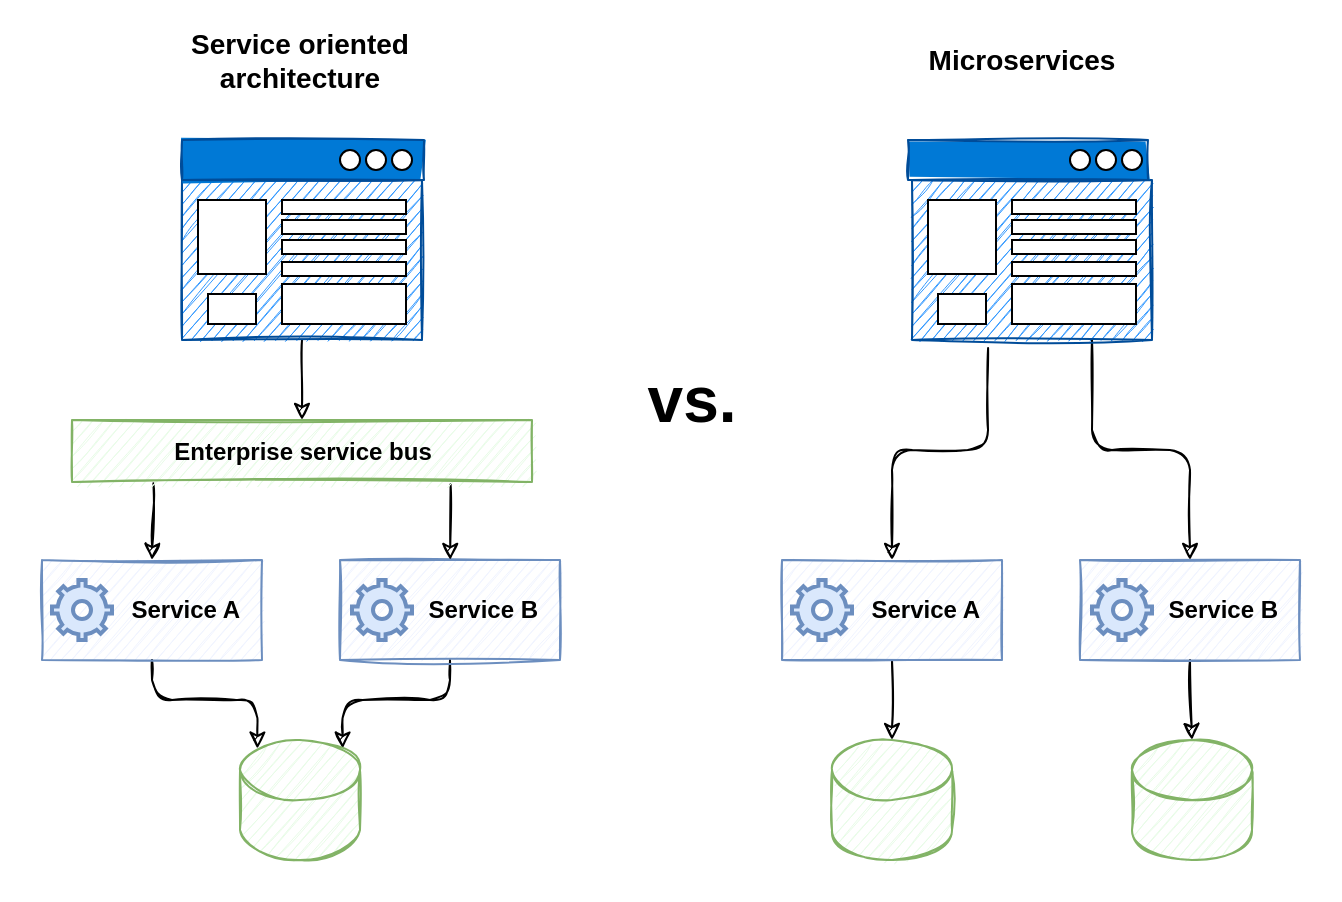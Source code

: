 <mxfile version="13.9.9" type="device"><diagram id="FCCemyp3I9G7vuMb8-Q_" name="soa-vs-microservices"><mxGraphModel dx="1072" dy="792" grid="1" gridSize="10" guides="1" tooltips="1" connect="1" arrows="1" fold="1" page="1" pageScale="1" pageWidth="850" pageHeight="1100" math="0" shadow="0"><root><mxCell id="0"/><mxCell id="1" parent="0"/><mxCell id="Lkasd60uAX62nH7_nChF-108" value="" style="rounded=0;whiteSpace=wrap;html=1;sketch=0;gradientColor=none;fontSize=32;align=right;strokeColor=none;" parent="1" vertex="1"><mxGeometry x="90" y="150" width="670" height="450" as="geometry"/></mxCell><mxCell id="Lkasd60uAX62nH7_nChF-76" style="edgeStyle=orthogonalEdgeStyle;rounded=1;sketch=1;orthogonalLoop=1;jettySize=auto;html=1;exitX=0.5;exitY=1;exitDx=0;exitDy=0;entryX=0.145;entryY=0;entryDx=0;entryDy=4.35;entryPerimeter=0;" parent="1" source="Lkasd60uAX62nH7_nChF-57" target="Lkasd60uAX62nH7_nChF-74" edge="1"><mxGeometry relative="1" as="geometry"/></mxCell><mxCell id="Lkasd60uAX62nH7_nChF-57" value="Service A" style="html=1;sketch=1;strokeColor=#6c8ebf;fontStyle=1;labelBackgroundColor=none;fillColor=#F0F4FF;align=right;spacingRight=10;" parent="1" vertex="1"><mxGeometry x="111" y="430" width="110" height="50" as="geometry"/></mxCell><mxCell id="Lkasd60uAX62nH7_nChF-77" style="edgeStyle=orthogonalEdgeStyle;rounded=1;sketch=1;orthogonalLoop=1;jettySize=auto;html=1;exitX=0.5;exitY=1;exitDx=0;exitDy=0;entryX=0.855;entryY=0;entryDx=0;entryDy=4.35;entryPerimeter=0;" parent="1" source="Lkasd60uAX62nH7_nChF-58" target="Lkasd60uAX62nH7_nChF-74" edge="1"><mxGeometry relative="1" as="geometry"/></mxCell><mxCell id="Lkasd60uAX62nH7_nChF-58" value="Service B" style="html=1;sketch=1;strokeColor=#6c8ebf;fontStyle=1;labelBackgroundColor=none;fillColor=#F0F4FF;align=right;spacingRight=10;" parent="1" vertex="1"><mxGeometry x="260" y="430" width="110" height="50" as="geometry"/></mxCell><mxCell id="Lkasd60uAX62nH7_nChF-72" style="rounded=0;sketch=1;orthogonalLoop=1;jettySize=auto;html=1;exitX=0.177;exitY=1.022;exitDx=0;exitDy=0;entryX=0.5;entryY=0;entryDx=0;entryDy=0;exitPerimeter=0;" parent="1" source="Lkasd60uAX62nH7_nChF-59" target="Lkasd60uAX62nH7_nChF-57" edge="1"><mxGeometry relative="1" as="geometry"/></mxCell><mxCell id="Lkasd60uAX62nH7_nChF-73" style="rounded=0;sketch=1;orthogonalLoop=1;jettySize=auto;html=1;exitX=0.823;exitY=1.037;exitDx=0;exitDy=0;exitPerimeter=0;" parent="1" source="Lkasd60uAX62nH7_nChF-59" target="Lkasd60uAX62nH7_nChF-58" edge="1"><mxGeometry relative="1" as="geometry"/></mxCell><mxCell id="Lkasd60uAX62nH7_nChF-59" value="Enterprise service bus" style="html=1;strokeColor=#82b366;sketch=1;fontStyle=1;labelBackgroundColor=none;fillColor=#E8FCE7;" parent="1" vertex="1"><mxGeometry x="126" y="360" width="230" height="31" as="geometry"/></mxCell><mxCell id="Lkasd60uAX62nH7_nChF-71" style="rounded=0;orthogonalLoop=1;jettySize=auto;html=1;entryX=0.5;entryY=0;entryDx=0;entryDy=0;sketch=1;" parent="1" source="Lkasd60uAX62nH7_nChF-60" target="Lkasd60uAX62nH7_nChF-59" edge="1"><mxGeometry relative="1" as="geometry"/></mxCell><mxCell id="Lkasd60uAX62nH7_nChF-60" value="" style="rounded=0;whiteSpace=wrap;html=1;sketch=1;fillColor=#3399FF;strokeColor=#004C99;" parent="1" vertex="1"><mxGeometry x="181" y="240" width="120" height="80" as="geometry"/></mxCell><mxCell id="Lkasd60uAX62nH7_nChF-61" value="" style="rounded=0;whiteSpace=wrap;html=1;gradientColor=none;" parent="1" vertex="1"><mxGeometry x="189" y="250" width="34" height="37" as="geometry"/></mxCell><mxCell id="Lkasd60uAX62nH7_nChF-62" value="" style="rounded=0;whiteSpace=wrap;html=1;gradientColor=none;" parent="1" vertex="1"><mxGeometry x="231" y="250" width="62" height="7" as="geometry"/></mxCell><mxCell id="Lkasd60uAX62nH7_nChF-63" value="" style="rounded=0;whiteSpace=wrap;html=1;gradientColor=none;" parent="1" vertex="1"><mxGeometry x="231" y="260" width="62" height="7" as="geometry"/></mxCell><mxCell id="Lkasd60uAX62nH7_nChF-64" value="" style="rounded=0;whiteSpace=wrap;html=1;gradientColor=none;" parent="1" vertex="1"><mxGeometry x="231" y="270" width="62" height="7" as="geometry"/></mxCell><mxCell id="Lkasd60uAX62nH7_nChF-65" value="" style="rounded=0;whiteSpace=wrap;html=1;gradientColor=none;" parent="1" vertex="1"><mxGeometry x="231" y="281" width="62" height="7" as="geometry"/></mxCell><mxCell id="Lkasd60uAX62nH7_nChF-66" value="" style="rounded=0;whiteSpace=wrap;html=1;gradientColor=none;" parent="1" vertex="1"><mxGeometry x="231" y="292" width="62" height="20" as="geometry"/></mxCell><mxCell id="Lkasd60uAX62nH7_nChF-67" value="" style="rounded=0;whiteSpace=wrap;html=1;gradientColor=none;" parent="1" vertex="1"><mxGeometry x="194" y="297" width="24" height="15" as="geometry"/></mxCell><mxCell id="Lkasd60uAX62nH7_nChF-68" value="" style="rounded=0;whiteSpace=wrap;html=1;sketch=1;gradientColor=none;strokeColor=#004C99;fillStyle=solid;fillColor=#0079D6;" parent="1" vertex="1"><mxGeometry x="181" y="220" width="121" height="20" as="geometry"/></mxCell><mxCell id="Lkasd60uAX62nH7_nChF-48" value="" style="ellipse;whiteSpace=wrap;html=1;aspect=fixed;sketch=0;fillColor=#FFFFFF;" parent="1" vertex="1"><mxGeometry x="286" y="225" width="10" height="10" as="geometry"/></mxCell><mxCell id="Lkasd60uAX62nH7_nChF-69" value="" style="ellipse;whiteSpace=wrap;html=1;aspect=fixed;sketch=0;fillColor=#FFFFFF;" parent="1" vertex="1"><mxGeometry x="273" y="225" width="10" height="10" as="geometry"/></mxCell><mxCell id="Lkasd60uAX62nH7_nChF-70" value="" style="ellipse;whiteSpace=wrap;html=1;aspect=fixed;sketch=0;fillColor=#FFFFFF;" parent="1" vertex="1"><mxGeometry x="260" y="225" width="10" height="10" as="geometry"/></mxCell><mxCell id="Lkasd60uAX62nH7_nChF-74" value="" style="shape=cylinder3;whiteSpace=wrap;html=1;boundedLbl=1;strokeColor=#82b366;sketch=1;fontStyle=1;labelBackgroundColor=none;fillColor=#E8FCE7;" parent="1" vertex="1"><mxGeometry x="210" y="520" width="60" height="60" as="geometry"/></mxCell><mxCell id="Lkasd60uAX62nH7_nChF-102" style="rounded=1;sketch=1;orthogonalLoop=1;jettySize=auto;html=1;exitX=0.5;exitY=1;exitDx=0;exitDy=0;entryX=0.5;entryY=0;entryDx=0;entryDy=0;entryPerimeter=0;" parent="1" source="Lkasd60uAX62nH7_nChF-78" target="Lkasd60uAX62nH7_nChF-100" edge="1"><mxGeometry relative="1" as="geometry"/></mxCell><mxCell id="Lkasd60uAX62nH7_nChF-78" value="Service A" style="html=1;sketch=1;strokeColor=#6c8ebf;fontStyle=1;labelBackgroundColor=none;fillColor=#F0F4FF;align=right;spacingRight=10;" parent="1" vertex="1"><mxGeometry x="481" y="430" width="110" height="50" as="geometry"/></mxCell><mxCell id="Lkasd60uAX62nH7_nChF-103" style="rounded=1;sketch=1;orthogonalLoop=1;jettySize=auto;html=1;exitX=0.5;exitY=1;exitDx=0;exitDy=0;entryX=0.5;entryY=0;entryDx=0;entryDy=0;entryPerimeter=0;" parent="1" source="Lkasd60uAX62nH7_nChF-79" target="Lkasd60uAX62nH7_nChF-101" edge="1"><mxGeometry relative="1" as="geometry"/></mxCell><mxCell id="Lkasd60uAX62nH7_nChF-79" value="Service B" style="html=1;sketch=1;strokeColor=#6c8ebf;fontStyle=1;labelBackgroundColor=none;fillColor=#F0F4FF;align=right;spacingRight=10;" parent="1" vertex="1"><mxGeometry x="630" y="430" width="110" height="50" as="geometry"/></mxCell><mxCell id="Lkasd60uAX62nH7_nChF-80" style="rounded=1;sketch=1;orthogonalLoop=1;jettySize=auto;html=1;exitX=0.317;exitY=1.05;exitDx=0;exitDy=0;entryX=0.5;entryY=0;entryDx=0;entryDy=0;exitPerimeter=0;edgeStyle=orthogonalEdgeStyle;" parent="1" source="Lkasd60uAX62nH7_nChF-84" target="Lkasd60uAX62nH7_nChF-78" edge="1"><mxGeometry relative="1" as="geometry"><mxPoint x="538.5" y="391" as="sourcePoint"/></mxGeometry></mxCell><mxCell id="Lkasd60uAX62nH7_nChF-81" style="rounded=1;sketch=1;orthogonalLoop=1;jettySize=auto;html=1;exitX=0.75;exitY=1;exitDx=0;exitDy=0;edgeStyle=orthogonalEdgeStyle;" parent="1" source="Lkasd60uAX62nH7_nChF-84" target="Lkasd60uAX62nH7_nChF-79" edge="1"><mxGeometry relative="1" as="geometry"><mxPoint x="683.5" y="391" as="sourcePoint"/></mxGeometry></mxCell><mxCell id="Lkasd60uAX62nH7_nChF-84" value="" style="rounded=0;whiteSpace=wrap;html=1;sketch=1;fillColor=#3399FF;strokeColor=#004C99;" parent="1" vertex="1"><mxGeometry x="546" y="240" width="120" height="80" as="geometry"/></mxCell><mxCell id="Lkasd60uAX62nH7_nChF-85" value="" style="rounded=0;whiteSpace=wrap;html=1;gradientColor=none;" parent="1" vertex="1"><mxGeometry x="554" y="250" width="34" height="37" as="geometry"/></mxCell><mxCell id="Lkasd60uAX62nH7_nChF-86" value="" style="rounded=0;whiteSpace=wrap;html=1;gradientColor=none;" parent="1" vertex="1"><mxGeometry x="596" y="250" width="62" height="7" as="geometry"/></mxCell><mxCell id="Lkasd60uAX62nH7_nChF-87" value="" style="rounded=0;whiteSpace=wrap;html=1;gradientColor=none;" parent="1" vertex="1"><mxGeometry x="596" y="260" width="62" height="7" as="geometry"/></mxCell><mxCell id="Lkasd60uAX62nH7_nChF-88" value="" style="rounded=0;whiteSpace=wrap;html=1;gradientColor=none;" parent="1" vertex="1"><mxGeometry x="596" y="270" width="62" height="7" as="geometry"/></mxCell><mxCell id="Lkasd60uAX62nH7_nChF-89" value="" style="rounded=0;whiteSpace=wrap;html=1;gradientColor=none;" parent="1" vertex="1"><mxGeometry x="596" y="281" width="62" height="7" as="geometry"/></mxCell><mxCell id="Lkasd60uAX62nH7_nChF-90" value="" style="rounded=0;whiteSpace=wrap;html=1;gradientColor=none;" parent="1" vertex="1"><mxGeometry x="596" y="292" width="62" height="20" as="geometry"/></mxCell><mxCell id="Lkasd60uAX62nH7_nChF-91" value="" style="rounded=0;whiteSpace=wrap;html=1;gradientColor=none;" parent="1" vertex="1"><mxGeometry x="559" y="297" width="24" height="15" as="geometry"/></mxCell><mxCell id="Lkasd60uAX62nH7_nChF-92" value="" style="rounded=0;whiteSpace=wrap;html=1;sketch=1;gradientColor=none;strokeColor=#004C99;fillStyle=solid;fillColor=#0079D6;" parent="1" vertex="1"><mxGeometry x="544" y="220" width="120" height="20" as="geometry"/></mxCell><mxCell id="Lkasd60uAX62nH7_nChF-93" value="" style="ellipse;whiteSpace=wrap;html=1;aspect=fixed;fillColor=#FFFFFF;" parent="1" vertex="1"><mxGeometry x="651" y="225" width="10" height="10" as="geometry"/></mxCell><mxCell id="Lkasd60uAX62nH7_nChF-94" value="" style="ellipse;whiteSpace=wrap;html=1;aspect=fixed;fillColor=#FFFFFF;" parent="1" vertex="1"><mxGeometry x="638" y="225" width="10" height="10" as="geometry"/></mxCell><mxCell id="Lkasd60uAX62nH7_nChF-95" value="" style="ellipse;whiteSpace=wrap;html=1;aspect=fixed;fillColor=#FFFFFF;" parent="1" vertex="1"><mxGeometry x="625" y="225" width="10" height="10" as="geometry"/></mxCell><mxCell id="Lkasd60uAX62nH7_nChF-96" value="" style="html=1;verticalLabelPosition=bottom;align=center;labelBackgroundColor=#ffffff;verticalAlign=top;strokeWidth=2;strokeColor=#6c8ebf;shadow=0;dashed=0;shape=mxgraph.ios7.icons.settings;sketch=0;fillStyle=solid;fillColor=#dae8fc;" parent="1" vertex="1"><mxGeometry x="116" y="440" width="30" height="30" as="geometry"/></mxCell><mxCell id="Lkasd60uAX62nH7_nChF-97" value="" style="html=1;verticalLabelPosition=bottom;align=center;labelBackgroundColor=#ffffff;verticalAlign=top;strokeWidth=2;strokeColor=#6c8ebf;shadow=0;dashed=0;shape=mxgraph.ios7.icons.settings;sketch=0;fillStyle=solid;fillColor=#dae8fc;" parent="1" vertex="1"><mxGeometry x="266" y="440" width="30" height="30" as="geometry"/></mxCell><mxCell id="Lkasd60uAX62nH7_nChF-98" value="" style="html=1;verticalLabelPosition=bottom;align=center;labelBackgroundColor=#ffffff;verticalAlign=top;strokeWidth=2;strokeColor=#6c8ebf;shadow=0;dashed=0;shape=mxgraph.ios7.icons.settings;sketch=0;fillStyle=solid;fillColor=#dae8fc;" parent="1" vertex="1"><mxGeometry x="486" y="440" width="30" height="30" as="geometry"/></mxCell><mxCell id="Lkasd60uAX62nH7_nChF-99" value="" style="html=1;verticalLabelPosition=bottom;align=center;labelBackgroundColor=#ffffff;verticalAlign=top;strokeWidth=2;strokeColor=#6c8ebf;shadow=0;dashed=0;shape=mxgraph.ios7.icons.settings;sketch=0;fillStyle=solid;fillColor=#dae8fc;" parent="1" vertex="1"><mxGeometry x="636" y="440" width="30" height="30" as="geometry"/></mxCell><mxCell id="Lkasd60uAX62nH7_nChF-100" value="" style="shape=cylinder3;whiteSpace=wrap;html=1;boundedLbl=1;strokeColor=#82b366;sketch=1;fontStyle=1;labelBackgroundColor=none;fillColor=#E8FCE7;" parent="1" vertex="1"><mxGeometry x="506" y="520" width="60" height="60" as="geometry"/></mxCell><mxCell id="Lkasd60uAX62nH7_nChF-101" value="" style="shape=cylinder3;whiteSpace=wrap;html=1;boundedLbl=1;strokeColor=#82b366;sketch=1;fontStyle=1;labelBackgroundColor=none;fillColor=#E8FCE7;" parent="1" vertex="1"><mxGeometry x="656" y="520" width="60" height="60" as="geometry"/></mxCell><mxCell id="Lkasd60uAX62nH7_nChF-105" value="Service oriented architecture" style="text;html=1;strokeColor=none;fillColor=none;align=center;verticalAlign=middle;whiteSpace=wrap;rounded=0;sketch=1;fontStyle=1;fontSize=14;" parent="1" vertex="1"><mxGeometry x="145" y="170" width="190" height="20" as="geometry"/></mxCell><mxCell id="Lkasd60uAX62nH7_nChF-106" value="Microservices" style="text;html=1;strokeColor=none;fillColor=none;align=center;verticalAlign=middle;whiteSpace=wrap;rounded=0;sketch=1;fontStyle=1;fontSize=14;" parent="1" vertex="1"><mxGeometry x="506" y="170" width="190" height="20" as="geometry"/></mxCell><mxCell id="Lkasd60uAX62nH7_nChF-107" value="vs." style="text;html=1;strokeColor=none;fillColor=none;align=center;verticalAlign=middle;whiteSpace=wrap;rounded=0;sketch=1;fontSize=32;fontStyle=1" parent="1" vertex="1"><mxGeometry x="416" y="340" width="40" height="20" as="geometry"/></mxCell></root></mxGraphModel></diagram></mxfile>
